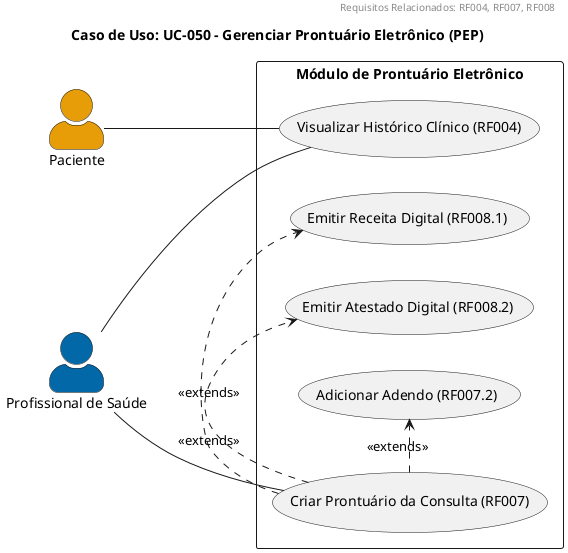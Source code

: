 @startuml

header
Requisitos Relacionados: RF004, RF007, RF008
end header

title Caso de Uso: UC-050 - Gerenciar Prontuário Eletrônico (PEP)

left to right direction
skinparam actorStyle awesome

actor #E69D07 Paciente as Pac
actor #0368A7 "Profissional de Saúde" as Prof

rectangle "Módulo de Prontuário Eletrônico" {

    usecase "Visualizar Histórico Clínico (RF004)" as UC_VisPEP

    usecase "Criar Prontuário da Consulta (RF007)" as UC_Criar
    usecase "Adicionar Adendo (RF007.2)" as UC_Adendo

    usecase "Emitir Receita Digital (RF008.1)" as UC_Receita
    usecase "Emitir Atestado Digital (RF008.2)" as UC_Atestado
}

' =====================================================================
' ASSOCIAÇÕES
' =====================================================================

' Acesso/Visualização (RF004)
Prof -- UC_VisPEP
Pac -- UC_VisPEP

' Criação/Atualização (RF007)
Prof -- UC_Criar

' Extensões da Criação (RF007, RF008)
UC_Criar .> UC_Adendo : <<extends>>
UC_Criar .> UC_Receita : <<extends>>
UC_Criar .> UC_Atestado : <<extends>>

@enduml